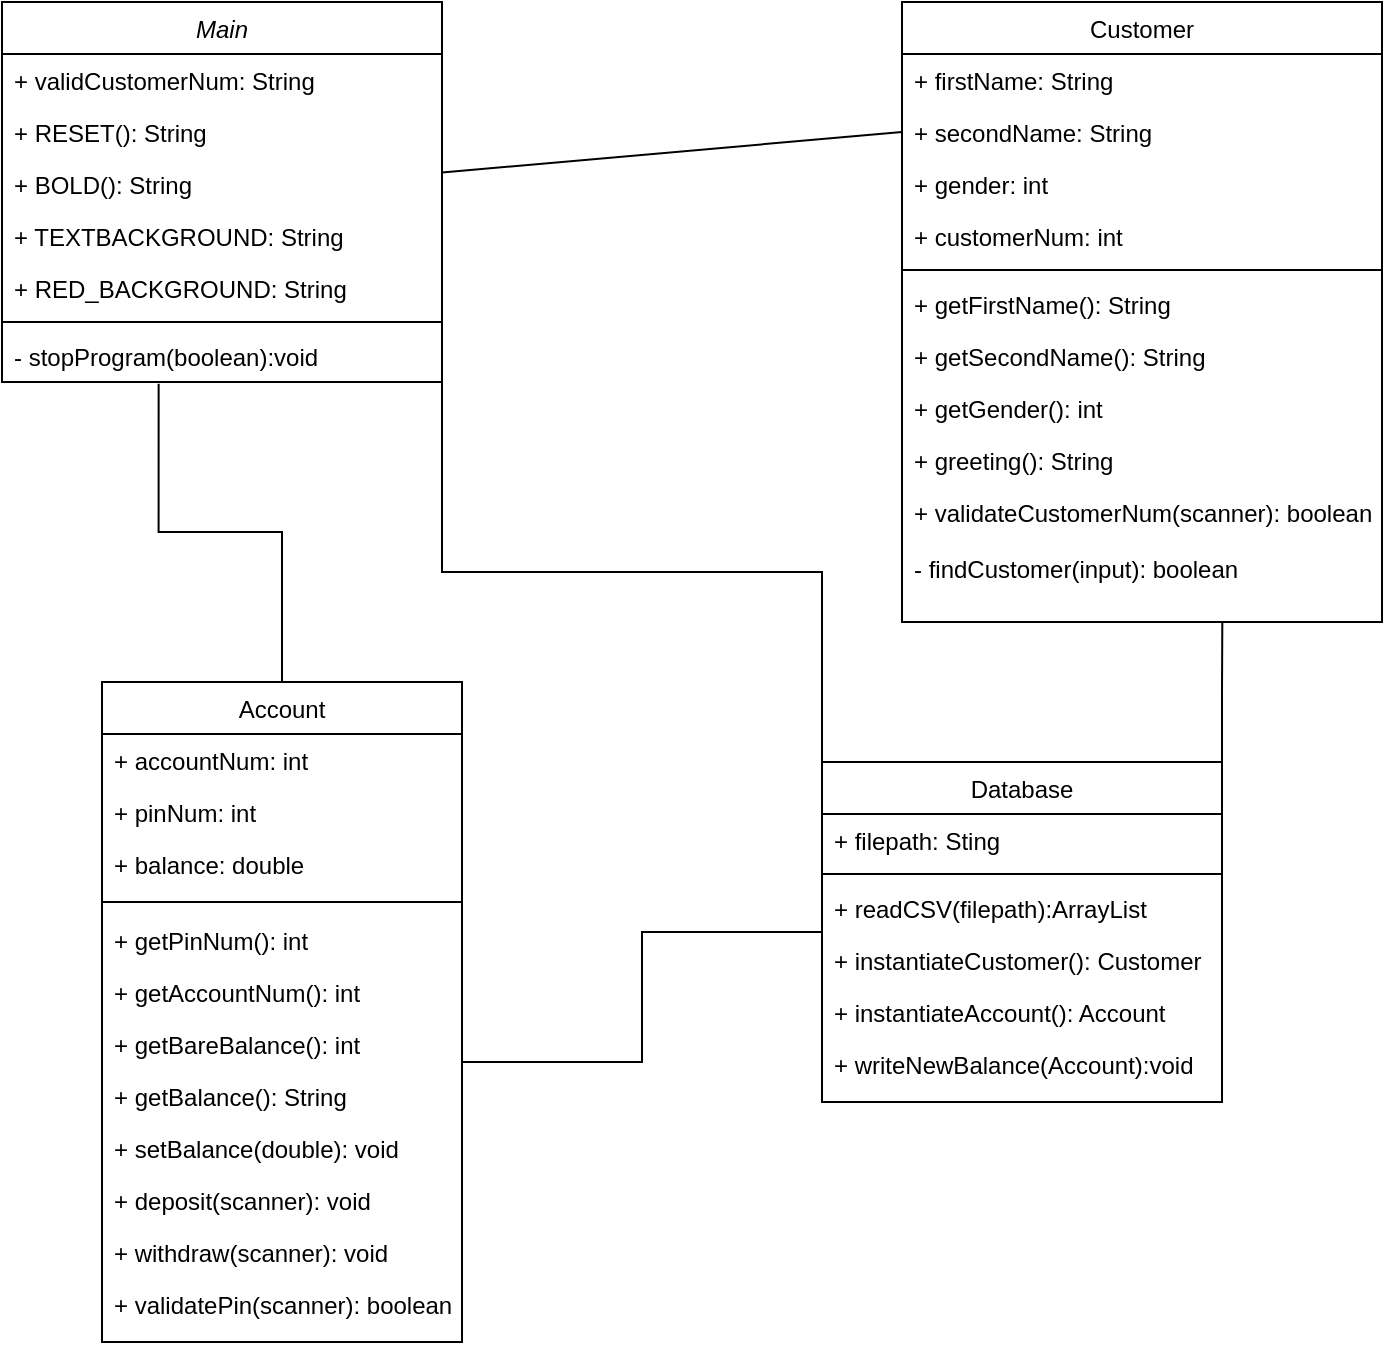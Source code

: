 <mxfile version="20.2.3" type="device"><diagram id="C5RBs43oDa-KdzZeNtuy" name="Page-1"><mxGraphModel dx="823" dy="567" grid="1" gridSize="10" guides="1" tooltips="1" connect="1" arrows="1" fold="1" page="1" pageScale="1" pageWidth="827" pageHeight="1169" math="0" shadow="0"><root><mxCell id="WIyWlLk6GJQsqaUBKTNV-0"/><mxCell id="WIyWlLk6GJQsqaUBKTNV-1" parent="WIyWlLk6GJQsqaUBKTNV-0"/><mxCell id="OIdb3jOhUn4DHUrRvV0R-6" style="edgeStyle=none;rounded=0;orthogonalLoop=1;jettySize=auto;html=1;startArrow=none;startFill=0;endArrow=none;endFill=0;entryX=0;entryY=0.5;entryDx=0;entryDy=0;" parent="WIyWlLk6GJQsqaUBKTNV-1" source="zkfFHV4jXpPFQw0GAbJ--0" target="zkfFHV4jXpPFQw0GAbJ--19" edge="1"><mxGeometry relative="1" as="geometry"><mxPoint x="520" y="179" as="targetPoint"/></mxGeometry></mxCell><mxCell id="zkfFHV4jXpPFQw0GAbJ--0" value="Main" style="swimlane;fontStyle=2;align=center;verticalAlign=top;childLayout=stackLayout;horizontal=1;startSize=26;horizontalStack=0;resizeParent=1;resizeLast=0;collapsible=1;marginBottom=0;rounded=0;shadow=0;strokeWidth=1;" parent="WIyWlLk6GJQsqaUBKTNV-1" vertex="1"><mxGeometry x="70" y="20" width="220" height="190" as="geometry"><mxRectangle x="230" y="140" width="160" height="26" as="alternateBounds"/></mxGeometry></mxCell><mxCell id="uICP1R8UavjvIDyT-nyq-29" value="+ validCustomerNum: String" style="text;align=left;verticalAlign=top;spacingLeft=4;spacingRight=4;overflow=hidden;rotatable=0;points=[[0,0.5],[1,0.5]];portConstraint=eastwest;rounded=0;shadow=0;html=0;" vertex="1" parent="zkfFHV4jXpPFQw0GAbJ--0"><mxGeometry y="26" width="220" height="26" as="geometry"/></mxCell><mxCell id="uICP1R8UavjvIDyT-nyq-30" value="+ RESET(): String" style="text;align=left;verticalAlign=top;spacingLeft=4;spacingRight=4;overflow=hidden;rotatable=0;points=[[0,0.5],[1,0.5]];portConstraint=eastwest;rounded=0;shadow=0;html=0;" vertex="1" parent="zkfFHV4jXpPFQw0GAbJ--0"><mxGeometry y="52" width="220" height="26" as="geometry"/></mxCell><mxCell id="uICP1R8UavjvIDyT-nyq-31" value="+ BOLD(): String" style="text;align=left;verticalAlign=top;spacingLeft=4;spacingRight=4;overflow=hidden;rotatable=0;points=[[0,0.5],[1,0.5]];portConstraint=eastwest;rounded=0;shadow=0;html=0;" vertex="1" parent="zkfFHV4jXpPFQw0GAbJ--0"><mxGeometry y="78" width="220" height="26" as="geometry"/></mxCell><mxCell id="uICP1R8UavjvIDyT-nyq-32" value="+ TEXTBACKGROUND: String" style="text;align=left;verticalAlign=top;spacingLeft=4;spacingRight=4;overflow=hidden;rotatable=0;points=[[0,0.5],[1,0.5]];portConstraint=eastwest;rounded=0;shadow=0;html=0;" vertex="1" parent="zkfFHV4jXpPFQw0GAbJ--0"><mxGeometry y="104" width="220" height="26" as="geometry"/></mxCell><mxCell id="uICP1R8UavjvIDyT-nyq-33" value="+ RED_BACKGROUND: String" style="text;align=left;verticalAlign=top;spacingLeft=4;spacingRight=4;overflow=hidden;rotatable=0;points=[[0,0.5],[1,0.5]];portConstraint=eastwest;rounded=0;shadow=0;html=0;" vertex="1" parent="zkfFHV4jXpPFQw0GAbJ--0"><mxGeometry y="130" width="220" height="26" as="geometry"/></mxCell><mxCell id="zkfFHV4jXpPFQw0GAbJ--4" value="" style="line;html=1;strokeWidth=1;align=left;verticalAlign=middle;spacingTop=-1;spacingLeft=3;spacingRight=3;rotatable=0;labelPosition=right;points=[];portConstraint=eastwest;" parent="zkfFHV4jXpPFQw0GAbJ--0" vertex="1"><mxGeometry y="156" width="220" height="8" as="geometry"/></mxCell><mxCell id="zkfFHV4jXpPFQw0GAbJ--5" value="- stopProgram(boolean):void" style="text;align=left;verticalAlign=top;spacingLeft=4;spacingRight=4;overflow=hidden;rotatable=0;points=[[0,0.5],[1,0.5]];portConstraint=eastwest;" parent="zkfFHV4jXpPFQw0GAbJ--0" vertex="1"><mxGeometry y="164" width="220" height="26" as="geometry"/></mxCell><mxCell id="uICP1R8UavjvIDyT-nyq-34" style="edgeStyle=orthogonalEdgeStyle;rounded=0;orthogonalLoop=1;jettySize=auto;html=1;entryX=0.356;entryY=1.034;entryDx=0;entryDy=0;entryPerimeter=0;endArrow=none;endFill=0;" edge="1" parent="WIyWlLk6GJQsqaUBKTNV-1" source="zkfFHV4jXpPFQw0GAbJ--6" target="zkfFHV4jXpPFQw0GAbJ--5"><mxGeometry relative="1" as="geometry"/></mxCell><mxCell id="uICP1R8UavjvIDyT-nyq-39" style="edgeStyle=orthogonalEdgeStyle;rounded=0;orthogonalLoop=1;jettySize=auto;html=1;endArrow=none;endFill=0;" edge="1" parent="WIyWlLk6GJQsqaUBKTNV-1" source="zkfFHV4jXpPFQw0GAbJ--6"><mxGeometry relative="1" as="geometry"><mxPoint x="210" y="340" as="targetPoint"/></mxGeometry></mxCell><mxCell id="zkfFHV4jXpPFQw0GAbJ--6" value="Account" style="swimlane;fontStyle=0;align=center;verticalAlign=top;childLayout=stackLayout;horizontal=1;startSize=26;horizontalStack=0;resizeParent=1;resizeLast=0;collapsible=1;marginBottom=0;rounded=0;shadow=0;strokeWidth=1;" parent="WIyWlLk6GJQsqaUBKTNV-1" vertex="1"><mxGeometry x="120" y="360" width="180" height="330" as="geometry"><mxRectangle x="130" y="380" width="160" height="26" as="alternateBounds"/></mxGeometry></mxCell><mxCell id="zkfFHV4jXpPFQw0GAbJ--7" value="+ accountNum: int" style="text;align=left;verticalAlign=top;spacingLeft=4;spacingRight=4;overflow=hidden;rotatable=0;points=[[0,0.5],[1,0.5]];portConstraint=eastwest;" parent="zkfFHV4jXpPFQw0GAbJ--6" vertex="1"><mxGeometry y="26" width="180" height="26" as="geometry"/></mxCell><mxCell id="zkfFHV4jXpPFQw0GAbJ--8" value="+ pinNum: int" style="text;align=left;verticalAlign=top;spacingLeft=4;spacingRight=4;overflow=hidden;rotatable=0;points=[[0,0.5],[1,0.5]];portConstraint=eastwest;rounded=0;shadow=0;html=0;" parent="zkfFHV4jXpPFQw0GAbJ--6" vertex="1"><mxGeometry y="52" width="180" height="26" as="geometry"/></mxCell><mxCell id="OIdb3jOhUn4DHUrRvV0R-1" value="+ balance: double" style="text;align=left;verticalAlign=top;spacingLeft=4;spacingRight=4;overflow=hidden;rotatable=0;points=[[0,0.5],[1,0.5]];portConstraint=eastwest;rounded=0;shadow=0;html=0;" parent="zkfFHV4jXpPFQw0GAbJ--6" vertex="1"><mxGeometry y="78" width="180" height="26" as="geometry"/></mxCell><mxCell id="zkfFHV4jXpPFQw0GAbJ--9" value="" style="line;html=1;strokeWidth=1;align=left;verticalAlign=middle;spacingTop=-1;spacingLeft=3;spacingRight=3;rotatable=0;labelPosition=right;points=[];portConstraint=eastwest;" parent="zkfFHV4jXpPFQw0GAbJ--6" vertex="1"><mxGeometry y="104" width="180" height="12" as="geometry"/></mxCell><mxCell id="uICP1R8UavjvIDyT-nyq-24" value="+ getPinNum(): int" style="text;align=left;verticalAlign=top;spacingLeft=4;spacingRight=4;overflow=hidden;rotatable=0;points=[[0,0.5],[1,0.5]];portConstraint=eastwest;" vertex="1" parent="zkfFHV4jXpPFQw0GAbJ--6"><mxGeometry y="116" width="180" height="26" as="geometry"/></mxCell><mxCell id="uICP1R8UavjvIDyT-nyq-25" value="+ getAccountNum(): int" style="text;align=left;verticalAlign=top;spacingLeft=4;spacingRight=4;overflow=hidden;rotatable=0;points=[[0,0.5],[1,0.5]];portConstraint=eastwest;" vertex="1" parent="zkfFHV4jXpPFQw0GAbJ--6"><mxGeometry y="142" width="180" height="26" as="geometry"/></mxCell><mxCell id="uICP1R8UavjvIDyT-nyq-26" value="+ getBareBalance(): int" style="text;align=left;verticalAlign=top;spacingLeft=4;spacingRight=4;overflow=hidden;rotatable=0;points=[[0,0.5],[1,0.5]];portConstraint=eastwest;" vertex="1" parent="zkfFHV4jXpPFQw0GAbJ--6"><mxGeometry y="168" width="180" height="26" as="geometry"/></mxCell><mxCell id="zkfFHV4jXpPFQw0GAbJ--10" value="+ getBalance(): String" style="text;align=left;verticalAlign=top;spacingLeft=4;spacingRight=4;overflow=hidden;rotatable=0;points=[[0,0.5],[1,0.5]];portConstraint=eastwest;fontStyle=0" parent="zkfFHV4jXpPFQw0GAbJ--6" vertex="1"><mxGeometry y="194" width="180" height="26" as="geometry"/></mxCell><mxCell id="uICP1R8UavjvIDyT-nyq-27" value="+ setBalance(double): void" style="text;align=left;verticalAlign=top;spacingLeft=4;spacingRight=4;overflow=hidden;rotatable=0;points=[[0,0.5],[1,0.5]];portConstraint=eastwest;" vertex="1" parent="zkfFHV4jXpPFQw0GAbJ--6"><mxGeometry y="220" width="180" height="26" as="geometry"/></mxCell><mxCell id="zkfFHV4jXpPFQw0GAbJ--11" value="+ deposit(scanner): void" style="text;align=left;verticalAlign=top;spacingLeft=4;spacingRight=4;overflow=hidden;rotatable=0;points=[[0,0.5],[1,0.5]];portConstraint=eastwest;" parent="zkfFHV4jXpPFQw0GAbJ--6" vertex="1"><mxGeometry y="246" width="180" height="26" as="geometry"/></mxCell><mxCell id="OIdb3jOhUn4DHUrRvV0R-3" value="+ withdraw(scanner): void" style="text;align=left;verticalAlign=top;spacingLeft=4;spacingRight=4;overflow=hidden;rotatable=0;points=[[0,0.5],[1,0.5]];portConstraint=eastwest;" parent="zkfFHV4jXpPFQw0GAbJ--6" vertex="1"><mxGeometry y="272" width="180" height="26" as="geometry"/></mxCell><mxCell id="uICP1R8UavjvIDyT-nyq-28" value="+ validatePin(scanner): boolean" style="text;align=left;verticalAlign=top;spacingLeft=4;spacingRight=4;overflow=hidden;rotatable=0;points=[[0,0.5],[1,0.5]];portConstraint=eastwest;" vertex="1" parent="zkfFHV4jXpPFQw0GAbJ--6"><mxGeometry y="298" width="180" height="26" as="geometry"/></mxCell><mxCell id="zkfFHV4jXpPFQw0GAbJ--17" value="Customer" style="swimlane;fontStyle=0;align=center;verticalAlign=top;childLayout=stackLayout;horizontal=1;startSize=26;horizontalStack=0;resizeParent=1;resizeLast=0;collapsible=1;marginBottom=0;rounded=0;shadow=0;strokeWidth=1;" parent="WIyWlLk6GJQsqaUBKTNV-1" vertex="1"><mxGeometry x="520" y="20" width="240" height="310" as="geometry"><mxRectangle x="550" y="140" width="160" height="26" as="alternateBounds"/></mxGeometry></mxCell><mxCell id="zkfFHV4jXpPFQw0GAbJ--18" value="+ firstName: String" style="text;align=left;verticalAlign=top;spacingLeft=4;spacingRight=4;overflow=hidden;rotatable=0;points=[[0,0.5],[1,0.5]];portConstraint=eastwest;" parent="zkfFHV4jXpPFQw0GAbJ--17" vertex="1"><mxGeometry y="26" width="240" height="26" as="geometry"/></mxCell><mxCell id="zkfFHV4jXpPFQw0GAbJ--19" value="+ secondName: String" style="text;align=left;verticalAlign=top;spacingLeft=4;spacingRight=4;overflow=hidden;rotatable=0;points=[[0,0.5],[1,0.5]];portConstraint=eastwest;rounded=0;shadow=0;html=0;" parent="zkfFHV4jXpPFQw0GAbJ--17" vertex="1"><mxGeometry y="52" width="240" height="26" as="geometry"/></mxCell><mxCell id="zkfFHV4jXpPFQw0GAbJ--20" value="+ gender: int" style="text;align=left;verticalAlign=top;spacingLeft=4;spacingRight=4;overflow=hidden;rotatable=0;points=[[0,0.5],[1,0.5]];portConstraint=eastwest;rounded=0;shadow=0;html=0;" parent="zkfFHV4jXpPFQw0GAbJ--17" vertex="1"><mxGeometry y="78" width="240" height="26" as="geometry"/></mxCell><mxCell id="zkfFHV4jXpPFQw0GAbJ--21" value="+ customerNum: int" style="text;align=left;verticalAlign=top;spacingLeft=4;spacingRight=4;overflow=hidden;rotatable=0;points=[[0,0.5],[1,0.5]];portConstraint=eastwest;rounded=0;shadow=0;html=0;" parent="zkfFHV4jXpPFQw0GAbJ--17" vertex="1"><mxGeometry y="104" width="240" height="26" as="geometry"/></mxCell><mxCell id="zkfFHV4jXpPFQw0GAbJ--23" value="" style="line;html=1;strokeWidth=1;align=left;verticalAlign=middle;spacingTop=-1;spacingLeft=3;spacingRight=3;rotatable=0;labelPosition=right;points=[];portConstraint=eastwest;" parent="zkfFHV4jXpPFQw0GAbJ--17" vertex="1"><mxGeometry y="130" width="240" height="8" as="geometry"/></mxCell><mxCell id="uICP1R8UavjvIDyT-nyq-10" value="+ getFirstName(): String" style="text;align=left;verticalAlign=top;spacingLeft=4;spacingRight=4;overflow=hidden;rotatable=0;points=[[0,0.5],[1,0.5]];portConstraint=eastwest;" vertex="1" parent="zkfFHV4jXpPFQw0GAbJ--17"><mxGeometry y="138" width="240" height="26" as="geometry"/></mxCell><mxCell id="uICP1R8UavjvIDyT-nyq-21" value="+ getSecondName(): String" style="text;align=left;verticalAlign=top;spacingLeft=4;spacingRight=4;overflow=hidden;rotatable=0;points=[[0,0.5],[1,0.5]];portConstraint=eastwest;" vertex="1" parent="zkfFHV4jXpPFQw0GAbJ--17"><mxGeometry y="164" width="240" height="26" as="geometry"/></mxCell><mxCell id="uICP1R8UavjvIDyT-nyq-22" value="+ getGender(): int" style="text;align=left;verticalAlign=top;spacingLeft=4;spacingRight=4;overflow=hidden;rotatable=0;points=[[0,0.5],[1,0.5]];portConstraint=eastwest;" vertex="1" parent="zkfFHV4jXpPFQw0GAbJ--17"><mxGeometry y="190" width="240" height="26" as="geometry"/></mxCell><mxCell id="zkfFHV4jXpPFQw0GAbJ--24" value="+ greeting(): String" style="text;align=left;verticalAlign=top;spacingLeft=4;spacingRight=4;overflow=hidden;rotatable=0;points=[[0,0.5],[1,0.5]];portConstraint=eastwest;" parent="zkfFHV4jXpPFQw0GAbJ--17" vertex="1"><mxGeometry y="216" width="240" height="26" as="geometry"/></mxCell><mxCell id="uICP1R8UavjvIDyT-nyq-11" value="+ validateCustomerNum(scanner): boolean" style="text;align=left;verticalAlign=top;spacingLeft=4;spacingRight=4;overflow=hidden;rotatable=0;points=[[0,0.5],[1,0.5]];portConstraint=eastwest;" vertex="1" parent="zkfFHV4jXpPFQw0GAbJ--17"><mxGeometry y="242" width="240" height="28" as="geometry"/></mxCell><mxCell id="uICP1R8UavjvIDyT-nyq-36" style="edgeStyle=orthogonalEdgeStyle;rounded=0;orthogonalLoop=1;jettySize=auto;html=1;endArrow=none;endFill=0;entryX=1;entryY=0.5;entryDx=0;entryDy=0;" edge="1" parent="WIyWlLk6GJQsqaUBKTNV-1" source="uICP1R8UavjvIDyT-nyq-0" target="uICP1R8UavjvIDyT-nyq-24"><mxGeometry relative="1" as="geometry"><mxPoint x="310" y="485" as="targetPoint"/><Array as="points"><mxPoint x="390" y="485"/><mxPoint x="390" y="550"/><mxPoint x="300" y="550"/></Array></mxGeometry></mxCell><mxCell id="uICP1R8UavjvIDyT-nyq-37" style="edgeStyle=orthogonalEdgeStyle;rounded=0;orthogonalLoop=1;jettySize=auto;html=1;exitX=1;exitY=0;exitDx=0;exitDy=0;endArrow=none;endFill=0;" edge="1" parent="WIyWlLk6GJQsqaUBKTNV-1" source="uICP1R8UavjvIDyT-nyq-0"><mxGeometry relative="1" as="geometry"><mxPoint x="680.158" y="330" as="targetPoint"/></mxGeometry></mxCell><mxCell id="uICP1R8UavjvIDyT-nyq-38" style="edgeStyle=orthogonalEdgeStyle;rounded=0;orthogonalLoop=1;jettySize=auto;html=1;exitX=0;exitY=0;exitDx=0;exitDy=0;entryX=1;entryY=1;entryDx=0;entryDy=0;entryPerimeter=0;endArrow=none;endFill=0;" edge="1" parent="WIyWlLk6GJQsqaUBKTNV-1" source="uICP1R8UavjvIDyT-nyq-0" target="zkfFHV4jXpPFQw0GAbJ--5"><mxGeometry relative="1" as="geometry"/></mxCell><mxCell id="uICP1R8UavjvIDyT-nyq-0" value="Database" style="swimlane;fontStyle=0;align=center;verticalAlign=top;childLayout=stackLayout;horizontal=1;startSize=26;horizontalStack=0;resizeParent=1;resizeLast=0;collapsible=1;marginBottom=0;rounded=0;shadow=0;strokeWidth=1;" vertex="1" parent="WIyWlLk6GJQsqaUBKTNV-1"><mxGeometry x="480" y="400" width="200" height="170" as="geometry"><mxRectangle x="550" y="140" width="160" height="26" as="alternateBounds"/></mxGeometry></mxCell><mxCell id="uICP1R8UavjvIDyT-nyq-1" value="+ filepath: Sting" style="text;align=left;verticalAlign=top;spacingLeft=4;spacingRight=4;overflow=hidden;rotatable=0;points=[[0,0.5],[1,0.5]];portConstraint=eastwest;" vertex="1" parent="uICP1R8UavjvIDyT-nyq-0"><mxGeometry y="26" width="200" height="26" as="geometry"/></mxCell><mxCell id="uICP1R8UavjvIDyT-nyq-5" value="" style="line;html=1;strokeWidth=1;align=left;verticalAlign=middle;spacingTop=-1;spacingLeft=3;spacingRight=3;rotatable=0;labelPosition=right;points=[];portConstraint=eastwest;" vertex="1" parent="uICP1R8UavjvIDyT-nyq-0"><mxGeometry y="52" width="200" height="8" as="geometry"/></mxCell><mxCell id="uICP1R8UavjvIDyT-nyq-6" value="+ readCSV(filepath):ArrayList" style="text;align=left;verticalAlign=top;spacingLeft=4;spacingRight=4;overflow=hidden;rotatable=0;points=[[0,0.5],[1,0.5]];portConstraint=eastwest;" vertex="1" parent="uICP1R8UavjvIDyT-nyq-0"><mxGeometry y="60" width="200" height="26" as="geometry"/></mxCell><mxCell id="uICP1R8UavjvIDyT-nyq-8" value="+ instantiateCustomer(): Customer" style="text;align=left;verticalAlign=top;spacingLeft=4;spacingRight=4;overflow=hidden;rotatable=0;points=[[0,0.5],[1,0.5]];portConstraint=eastwest;" vertex="1" parent="uICP1R8UavjvIDyT-nyq-0"><mxGeometry y="86" width="200" height="26" as="geometry"/></mxCell><mxCell id="uICP1R8UavjvIDyT-nyq-7" value="+ instantiateAccount(): Account" style="text;align=left;verticalAlign=top;spacingLeft=4;spacingRight=4;overflow=hidden;rotatable=0;points=[[0,0.5],[1,0.5]];portConstraint=eastwest;" vertex="1" parent="uICP1R8UavjvIDyT-nyq-0"><mxGeometry y="112" width="200" height="26" as="geometry"/></mxCell><mxCell id="uICP1R8UavjvIDyT-nyq-9" value="+ writeNewBalance(Account):void" style="text;align=left;verticalAlign=top;spacingLeft=4;spacingRight=4;overflow=hidden;rotatable=0;points=[[0,0.5],[1,0.5]];portConstraint=eastwest;" vertex="1" parent="uICP1R8UavjvIDyT-nyq-0"><mxGeometry y="138" width="200" height="26" as="geometry"/></mxCell><mxCell id="uICP1R8UavjvIDyT-nyq-23" value="- findCustomer(input): boolean" style="text;align=left;verticalAlign=top;spacingLeft=4;spacingRight=4;overflow=hidden;rotatable=0;points=[[0,0.5],[1,0.5]];portConstraint=eastwest;" vertex="1" parent="WIyWlLk6GJQsqaUBKTNV-1"><mxGeometry x="520" y="290" width="180" height="28" as="geometry"/></mxCell></root></mxGraphModel></diagram></mxfile>
